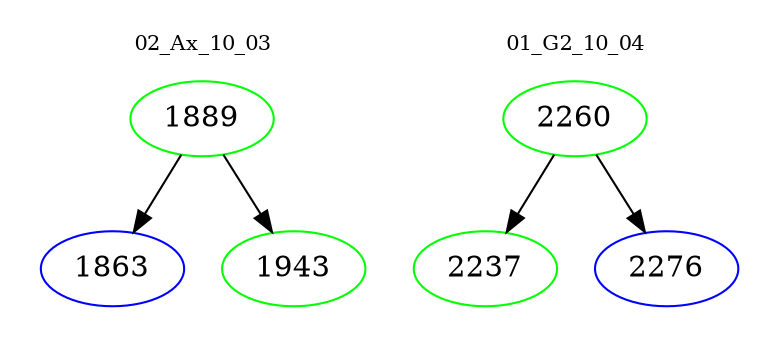 digraph{
subgraph cluster_0 {
color = white
label = "02_Ax_10_03";
fontsize=10;
T0_1889 [label="1889", color="green"]
T0_1889 -> T0_1863 [color="black"]
T0_1863 [label="1863", color="blue"]
T0_1889 -> T0_1943 [color="black"]
T0_1943 [label="1943", color="green"]
}
subgraph cluster_1 {
color = white
label = "01_G2_10_04";
fontsize=10;
T1_2260 [label="2260", color="green"]
T1_2260 -> T1_2237 [color="black"]
T1_2237 [label="2237", color="green"]
T1_2260 -> T1_2276 [color="black"]
T1_2276 [label="2276", color="blue"]
}
}
